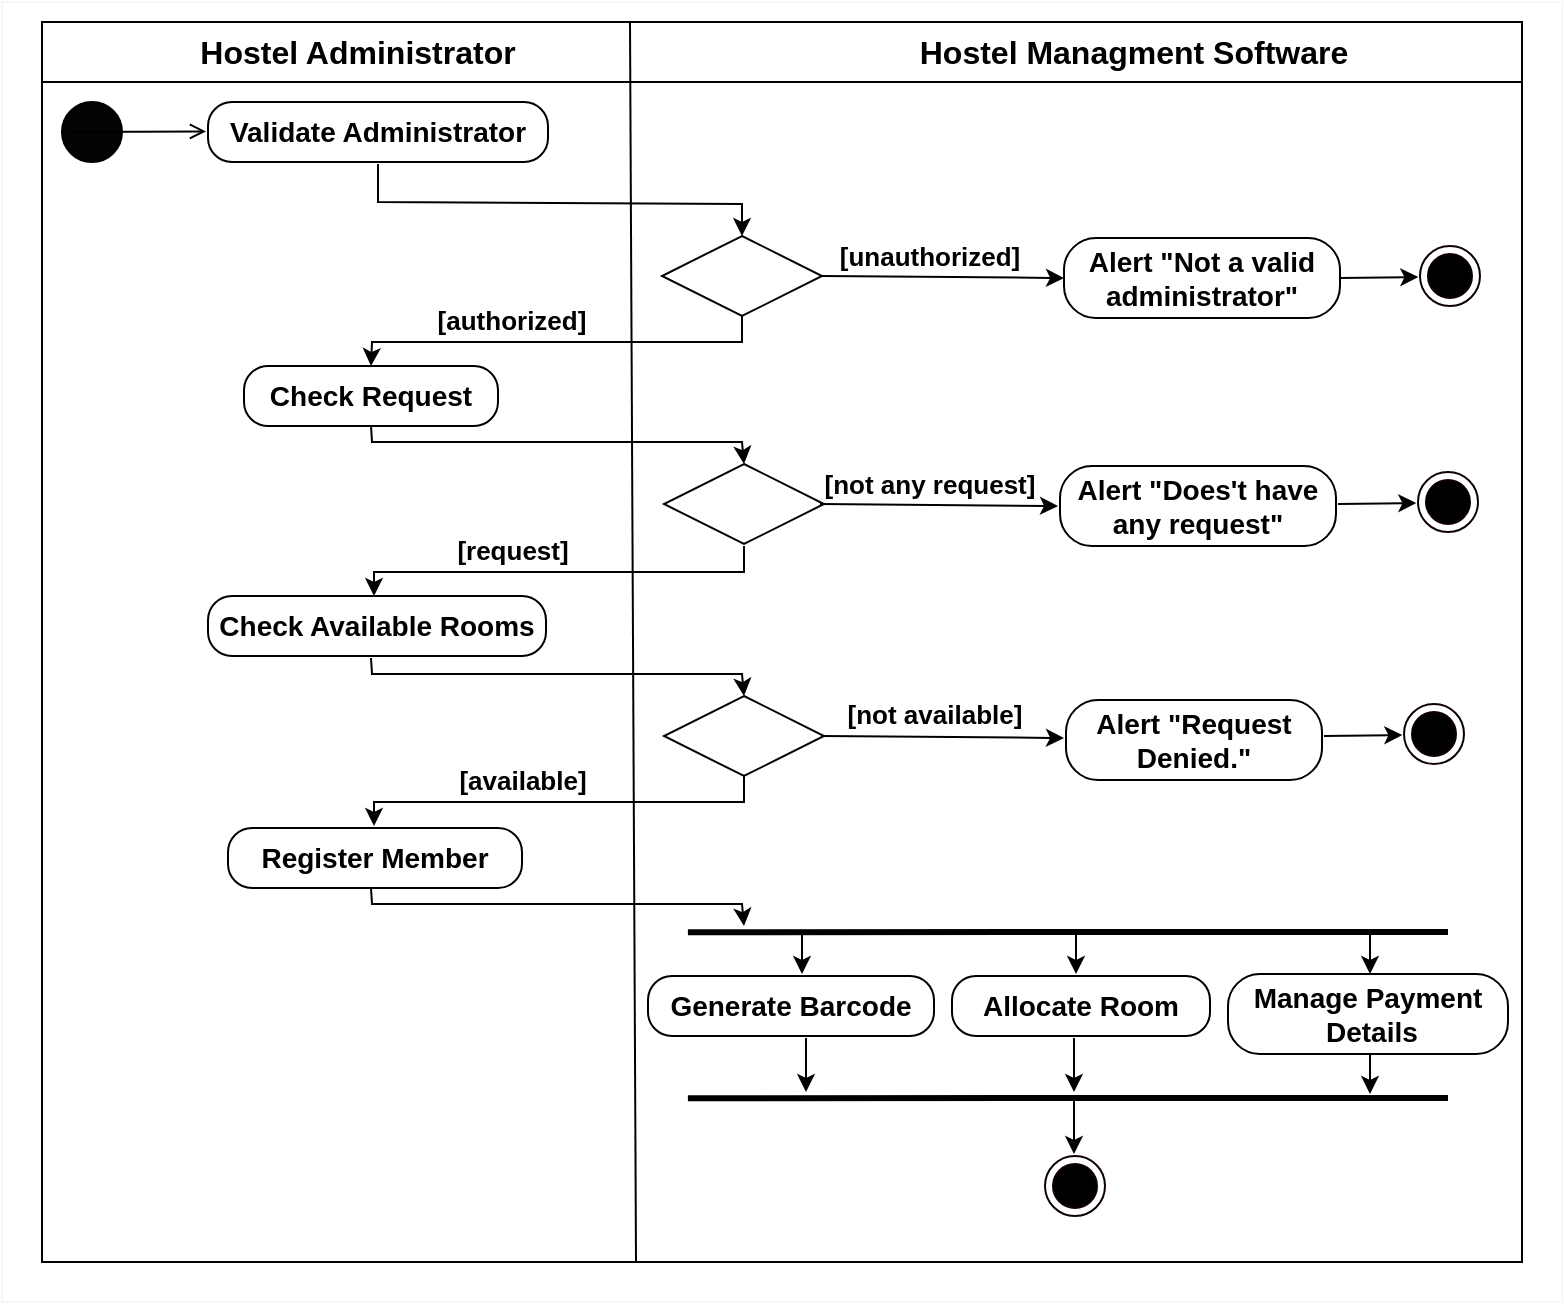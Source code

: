 <mxfile version="24.6.4" type="device">
  <diagram name="Page-1" id="ysjr2zSEf_ofs1l2SVtd">
    <mxGraphModel dx="1167" dy="619" grid="1" gridSize="10" guides="1" tooltips="1" connect="1" arrows="1" fold="1" page="1" pageScale="1" pageWidth="850" pageHeight="1100" math="0" shadow="0">
      <root>
        <mxCell id="0" />
        <mxCell id="1" parent="0" />
        <mxCell id="NzMTnD82kYPW4gIFOgjF-1" value="" style="rounded=0;whiteSpace=wrap;html=1;strokeColor=#F7F7F7;" vertex="1" parent="1">
          <mxGeometry x="40" y="20" width="780" height="650" as="geometry" />
        </mxCell>
        <mxCell id="NzMTnD82kYPW4gIFOgjF-3" value="" style="swimlane;whiteSpace=wrap;html=1;startSize=30;" vertex="1" parent="1">
          <mxGeometry x="60" y="30" width="740" height="620" as="geometry" />
        </mxCell>
        <mxCell id="NzMTnD82kYPW4gIFOgjF-5" value="&lt;font size=&quot;1&quot; style=&quot;&quot;&gt;&lt;b style=&quot;font-size: 16px;&quot;&gt;Hostel Administrator&lt;/b&gt;&lt;/font&gt;" style="text;html=1;align=center;verticalAlign=middle;whiteSpace=wrap;rounded=0;" vertex="1" parent="NzMTnD82kYPW4gIFOgjF-3">
          <mxGeometry x="69" width="178" height="30" as="geometry" />
        </mxCell>
        <mxCell id="NzMTnD82kYPW4gIFOgjF-6" value="&lt;font size=&quot;1&quot; style=&quot;&quot;&gt;&lt;b style=&quot;font-size: 16px;&quot;&gt;Hostel Managment Software&lt;/b&gt;&lt;/font&gt;" style="text;html=1;align=center;verticalAlign=middle;whiteSpace=wrap;rounded=0;" vertex="1" parent="NzMTnD82kYPW4gIFOgjF-3">
          <mxGeometry x="432" width="228" height="30" as="geometry" />
        </mxCell>
        <mxCell id="NzMTnD82kYPW4gIFOgjF-26" value="" style="endArrow=classic;html=1;rounded=0;entryX=0.859;entryY=0.145;entryDx=0;entryDy=0;entryPerimeter=0;" edge="1" parent="NzMTnD82kYPW4gIFOgjF-3">
          <mxGeometry width="50" height="50" relative="1" as="geometry">
            <mxPoint x="649" y="128" as="sourcePoint" />
            <mxPoint x="688.15" y="127.5" as="targetPoint" />
          </mxGeometry>
        </mxCell>
        <mxCell id="NzMTnD82kYPW4gIFOgjF-27" value="" style="ellipse;html=1;shape=endState;fillColor=#000000;strokeColor=#0F0000;" vertex="1" parent="NzMTnD82kYPW4gIFOgjF-3">
          <mxGeometry x="689" y="112" width="30" height="30" as="geometry" />
        </mxCell>
        <mxCell id="NzMTnD82kYPW4gIFOgjF-59" value="&lt;span style=&quot;font-size: 14px;&quot;&gt;&lt;b&gt;Manage Payment&lt;/b&gt;&lt;/span&gt;&lt;div&gt;&lt;span style=&quot;font-size: 14px;&quot;&gt;&lt;b&gt;&amp;nbsp;Details&lt;/b&gt;&lt;/span&gt;&lt;/div&gt;" style="rounded=1;whiteSpace=wrap;html=1;arcSize=40;" vertex="1" parent="NzMTnD82kYPW4gIFOgjF-3">
          <mxGeometry x="593" y="476" width="140" height="40" as="geometry" />
        </mxCell>
        <mxCell id="NzMTnD82kYPW4gIFOgjF-60" value="" style="endArrow=classic;html=1;rounded=0;" edge="1" parent="NzMTnD82kYPW4gIFOgjF-3">
          <mxGeometry width="50" height="50" relative="1" as="geometry">
            <mxPoint x="380" y="456" as="sourcePoint" />
            <mxPoint x="380" y="476" as="targetPoint" />
          </mxGeometry>
        </mxCell>
        <mxCell id="NzMTnD82kYPW4gIFOgjF-4" value="" style="endArrow=none;html=1;rounded=0;" edge="1" parent="1">
          <mxGeometry width="50" height="50" relative="1" as="geometry">
            <mxPoint x="357" y="650" as="sourcePoint" />
            <mxPoint x="354" y="30" as="targetPoint" />
          </mxGeometry>
        </mxCell>
        <mxCell id="NzMTnD82kYPW4gIFOgjF-7" value="" style="ellipse;html=1;fillColor=#030303;" vertex="1" parent="1">
          <mxGeometry x="70" y="70" width="30" height="30" as="geometry" />
        </mxCell>
        <mxCell id="NzMTnD82kYPW4gIFOgjF-8" value="" style="endArrow=open;html=1;rounded=0;align=center;verticalAlign=top;endFill=0;labelBackgroundColor=none;endSize=6;entryX=0.2;entryY=0.077;entryDx=0;entryDy=0;entryPerimeter=0;" edge="1" parent="1">
          <mxGeometry relative="1" as="geometry">
            <mxPoint x="142" y="84.7" as="targetPoint" />
            <mxPoint x="72" y="85" as="sourcePoint" />
          </mxGeometry>
        </mxCell>
        <mxCell id="NzMTnD82kYPW4gIFOgjF-9" value="&lt;font style=&quot;font-size: 14px;&quot;&gt;&lt;b&gt;Validate Administrator&lt;/b&gt;&lt;/font&gt;" style="rounded=1;whiteSpace=wrap;html=1;arcSize=40;" vertex="1" parent="1">
          <mxGeometry x="143" y="70" width="170" height="30" as="geometry" />
        </mxCell>
        <mxCell id="NzMTnD82kYPW4gIFOgjF-19" value="" style="rhombus;whiteSpace=wrap;html=1;" vertex="1" parent="1">
          <mxGeometry x="370" y="137" width="80" height="40" as="geometry" />
        </mxCell>
        <mxCell id="NzMTnD82kYPW4gIFOgjF-23" value="" style="endArrow=classic;html=1;rounded=0;entryX=0.5;entryY=0;entryDx=0;entryDy=0;" edge="1" parent="1" target="NzMTnD82kYPW4gIFOgjF-19">
          <mxGeometry width="50" height="50" relative="1" as="geometry">
            <mxPoint x="228" y="101" as="sourcePoint" />
            <mxPoint x="358.4" y="141.4" as="targetPoint" />
            <Array as="points">
              <mxPoint x="228" y="120" />
              <mxPoint x="410" y="121" />
            </Array>
          </mxGeometry>
        </mxCell>
        <mxCell id="NzMTnD82kYPW4gIFOgjF-24" value="" style="endArrow=classic;html=1;rounded=0;exitX=1;exitY=0.5;exitDx=0;exitDy=0;entryX=0;entryY=0.5;entryDx=0;entryDy=0;" edge="1" parent="1" source="NzMTnD82kYPW4gIFOgjF-19" target="NzMTnD82kYPW4gIFOgjF-25">
          <mxGeometry width="50" height="50" relative="1" as="geometry">
            <mxPoint x="380" y="350" as="sourcePoint" />
            <mxPoint x="430" y="300" as="targetPoint" />
          </mxGeometry>
        </mxCell>
        <mxCell id="NzMTnD82kYPW4gIFOgjF-25" value="&lt;span style=&quot;font-size: 14px;&quot;&gt;&lt;b&gt;Alert &quot;Not a valid administrator&quot;&lt;/b&gt;&lt;/span&gt;" style="rounded=1;whiteSpace=wrap;html=1;arcSize=40;" vertex="1" parent="1">
          <mxGeometry x="571" y="138" width="138" height="40" as="geometry" />
        </mxCell>
        <mxCell id="NzMTnD82kYPW4gIFOgjF-29" value="&lt;font style=&quot;font-size: 13px;&quot;&gt;&lt;b&gt;[unauthorized]&lt;/b&gt;&lt;/font&gt;" style="text;html=1;align=center;verticalAlign=middle;whiteSpace=wrap;rounded=0;" vertex="1" parent="1">
          <mxGeometry x="459" y="137" width="90" height="20" as="geometry" />
        </mxCell>
        <mxCell id="NzMTnD82kYPW4gIFOgjF-30" value="&lt;span style=&quot;font-size: 14px;&quot;&gt;&lt;b&gt;Check Request&lt;/b&gt;&lt;/span&gt;" style="rounded=1;whiteSpace=wrap;html=1;arcSize=40;" vertex="1" parent="1">
          <mxGeometry x="161" y="202" width="127" height="30" as="geometry" />
        </mxCell>
        <mxCell id="NzMTnD82kYPW4gIFOgjF-31" value="" style="endArrow=classic;html=1;rounded=0;entryX=0.5;entryY=0;entryDx=0;entryDy=0;exitX=0.5;exitY=1;exitDx=0;exitDy=0;" edge="1" parent="1" source="NzMTnD82kYPW4gIFOgjF-19" target="NzMTnD82kYPW4gIFOgjF-30">
          <mxGeometry width="50" height="50" relative="1" as="geometry">
            <mxPoint x="360" y="330" as="sourcePoint" />
            <mxPoint x="410" y="280" as="targetPoint" />
            <Array as="points">
              <mxPoint x="410" y="190" />
              <mxPoint x="225" y="190" />
            </Array>
          </mxGeometry>
        </mxCell>
        <mxCell id="NzMTnD82kYPW4gIFOgjF-32" value="&lt;font style=&quot;font-size: 13px;&quot;&gt;&lt;b&gt;[authorized]&lt;/b&gt;&lt;/font&gt;" style="text;html=1;align=center;verticalAlign=middle;whiteSpace=wrap;rounded=0;" vertex="1" parent="1">
          <mxGeometry x="250" y="169" width="90" height="20" as="geometry" />
        </mxCell>
        <mxCell id="NzMTnD82kYPW4gIFOgjF-33" value="" style="rhombus;whiteSpace=wrap;html=1;" vertex="1" parent="1">
          <mxGeometry x="371" y="251" width="80" height="40" as="geometry" />
        </mxCell>
        <mxCell id="NzMTnD82kYPW4gIFOgjF-35" value="" style="endArrow=classic;html=1;rounded=0;exitX=0.5;exitY=1;exitDx=0;exitDy=0;entryX=0.5;entryY=0;entryDx=0;entryDy=0;" edge="1" parent="1">
          <mxGeometry width="50" height="50" relative="1" as="geometry">
            <mxPoint x="224.5" y="232" as="sourcePoint" />
            <mxPoint x="411" y="251" as="targetPoint" />
            <Array as="points">
              <mxPoint x="225" y="240" />
              <mxPoint x="410" y="240" />
            </Array>
          </mxGeometry>
        </mxCell>
        <mxCell id="NzMTnD82kYPW4gIFOgjF-37" value="" style="endArrow=classic;html=1;rounded=0;exitX=1;exitY=0.5;exitDx=0;exitDy=0;entryX=0;entryY=0.5;entryDx=0;entryDy=0;" edge="1" parent="1">
          <mxGeometry width="50" height="50" relative="1" as="geometry">
            <mxPoint x="449" y="271" as="sourcePoint" />
            <mxPoint x="568" y="272" as="targetPoint" />
          </mxGeometry>
        </mxCell>
        <mxCell id="NzMTnD82kYPW4gIFOgjF-38" value="&lt;font style=&quot;font-size: 13px;&quot;&gt;&lt;b&gt;[not any request]&lt;/b&gt;&lt;/font&gt;" style="text;html=1;align=center;verticalAlign=middle;whiteSpace=wrap;rounded=0;" vertex="1" parent="1">
          <mxGeometry x="447" y="251" width="114" height="20" as="geometry" />
        </mxCell>
        <mxCell id="NzMTnD82kYPW4gIFOgjF-39" value="&lt;span style=&quot;font-size: 14px;&quot;&gt;&lt;b&gt;Alert &quot;Does&#39;t have any request&quot;&lt;/b&gt;&lt;/span&gt;" style="rounded=1;whiteSpace=wrap;html=1;arcSize=40;" vertex="1" parent="1">
          <mxGeometry x="569" y="252" width="138" height="40" as="geometry" />
        </mxCell>
        <mxCell id="NzMTnD82kYPW4gIFOgjF-40" value="" style="endArrow=classic;html=1;rounded=0;entryX=0.859;entryY=0.145;entryDx=0;entryDy=0;entryPerimeter=0;" edge="1" parent="1">
          <mxGeometry width="50" height="50" relative="1" as="geometry">
            <mxPoint x="708" y="271" as="sourcePoint" />
            <mxPoint x="747.15" y="270.5" as="targetPoint" />
          </mxGeometry>
        </mxCell>
        <mxCell id="NzMTnD82kYPW4gIFOgjF-41" value="" style="ellipse;html=1;shape=endState;fillColor=#000000;strokeColor=#0F0000;" vertex="1" parent="1">
          <mxGeometry x="748" y="255" width="30" height="30" as="geometry" />
        </mxCell>
        <mxCell id="NzMTnD82kYPW4gIFOgjF-42" value="" style="endArrow=classic;html=1;rounded=0;entryX=0.5;entryY=0;entryDx=0;entryDy=0;exitX=0.5;exitY=1;exitDx=0;exitDy=0;" edge="1" parent="1">
          <mxGeometry width="50" height="50" relative="1" as="geometry">
            <mxPoint x="411" y="292" as="sourcePoint" />
            <mxPoint x="226" y="317" as="targetPoint" />
            <Array as="points">
              <mxPoint x="411" y="305" />
              <mxPoint x="226" y="305" />
            </Array>
          </mxGeometry>
        </mxCell>
        <mxCell id="NzMTnD82kYPW4gIFOgjF-43" value="&lt;span style=&quot;font-size: 14px;&quot;&gt;&lt;b&gt;Check Available Rooms&lt;/b&gt;&lt;/span&gt;" style="rounded=1;whiteSpace=wrap;html=1;arcSize=40;" vertex="1" parent="1">
          <mxGeometry x="143" y="317" width="169" height="30" as="geometry" />
        </mxCell>
        <mxCell id="NzMTnD82kYPW4gIFOgjF-44" value="&lt;font style=&quot;font-size: 13px;&quot;&gt;&lt;b&gt;[request]&lt;/b&gt;&lt;/font&gt;" style="text;html=1;align=center;verticalAlign=middle;whiteSpace=wrap;rounded=0;" vertex="1" parent="1">
          <mxGeometry x="256" y="284" width="79" height="20" as="geometry" />
        </mxCell>
        <mxCell id="NzMTnD82kYPW4gIFOgjF-45" value="" style="endArrow=classic;html=1;rounded=0;exitX=0.5;exitY=1;exitDx=0;exitDy=0;entryX=0.5;entryY=0;entryDx=0;entryDy=0;" edge="1" parent="1">
          <mxGeometry width="50" height="50" relative="1" as="geometry">
            <mxPoint x="224.5" y="348" as="sourcePoint" />
            <mxPoint x="411" y="367" as="targetPoint" />
            <Array as="points">
              <mxPoint x="225" y="356" />
              <mxPoint x="410" y="356" />
            </Array>
          </mxGeometry>
        </mxCell>
        <mxCell id="NzMTnD82kYPW4gIFOgjF-46" value="" style="rhombus;whiteSpace=wrap;html=1;" vertex="1" parent="1">
          <mxGeometry x="371" y="367" width="80" height="40" as="geometry" />
        </mxCell>
        <mxCell id="NzMTnD82kYPW4gIFOgjF-47" value="" style="endArrow=classic;html=1;rounded=0;exitX=1;exitY=0.5;exitDx=0;exitDy=0;entryX=0;entryY=0.5;entryDx=0;entryDy=0;" edge="1" parent="1">
          <mxGeometry width="50" height="50" relative="1" as="geometry">
            <mxPoint x="450" y="387" as="sourcePoint" />
            <mxPoint x="571" y="388" as="targetPoint" />
          </mxGeometry>
        </mxCell>
        <mxCell id="NzMTnD82kYPW4gIFOgjF-48" value="&lt;span style=&quot;font-size: 13px;&quot;&gt;&lt;b&gt;[not available]&lt;/b&gt;&lt;/span&gt;" style="text;html=1;align=center;verticalAlign=middle;whiteSpace=wrap;rounded=0;" vertex="1" parent="1">
          <mxGeometry x="455" y="366" width="103" height="20" as="geometry" />
        </mxCell>
        <mxCell id="NzMTnD82kYPW4gIFOgjF-49" value="&lt;span style=&quot;font-size: 14px;&quot;&gt;&lt;b&gt;Alert &quot;Request Denied.&quot;&lt;/b&gt;&lt;/span&gt;" style="rounded=1;whiteSpace=wrap;html=1;arcSize=40;" vertex="1" parent="1">
          <mxGeometry x="572" y="369" width="128" height="40" as="geometry" />
        </mxCell>
        <mxCell id="NzMTnD82kYPW4gIFOgjF-50" value="" style="endArrow=classic;html=1;rounded=0;entryX=0.859;entryY=0.145;entryDx=0;entryDy=0;entryPerimeter=0;" edge="1" parent="1">
          <mxGeometry width="50" height="50" relative="1" as="geometry">
            <mxPoint x="701" y="387" as="sourcePoint" />
            <mxPoint x="740.15" y="386.5" as="targetPoint" />
          </mxGeometry>
        </mxCell>
        <mxCell id="NzMTnD82kYPW4gIFOgjF-51" value="" style="ellipse;html=1;shape=endState;fillColor=#000000;strokeColor=#0F0000;" vertex="1" parent="1">
          <mxGeometry x="741" y="371" width="30" height="30" as="geometry" />
        </mxCell>
        <mxCell id="NzMTnD82kYPW4gIFOgjF-52" value="" style="endArrow=classic;html=1;rounded=0;entryX=0.5;entryY=0;entryDx=0;entryDy=0;exitX=0.5;exitY=1;exitDx=0;exitDy=0;" edge="1" parent="1">
          <mxGeometry width="50" height="50" relative="1" as="geometry">
            <mxPoint x="411" y="407" as="sourcePoint" />
            <mxPoint x="226" y="432" as="targetPoint" />
            <Array as="points">
              <mxPoint x="411" y="420" />
              <mxPoint x="226" y="420" />
            </Array>
          </mxGeometry>
        </mxCell>
        <mxCell id="NzMTnD82kYPW4gIFOgjF-53" value="&lt;span style=&quot;font-size: 14px;&quot;&gt;&lt;b&gt;Register Member&lt;/b&gt;&lt;/span&gt;" style="rounded=1;whiteSpace=wrap;html=1;arcSize=40;" vertex="1" parent="1">
          <mxGeometry x="153" y="433" width="147" height="30" as="geometry" />
        </mxCell>
        <mxCell id="NzMTnD82kYPW4gIFOgjF-54" value="&lt;span style=&quot;font-size: 13px;&quot;&gt;&lt;b&gt;[available]&lt;/b&gt;&lt;/span&gt;" style="text;html=1;align=center;verticalAlign=middle;whiteSpace=wrap;rounded=0;" vertex="1" parent="1">
          <mxGeometry x="249" y="399" width="103" height="20" as="geometry" />
        </mxCell>
        <mxCell id="NzMTnD82kYPW4gIFOgjF-55" value="" style="endArrow=classic;html=1;rounded=0;exitX=0.5;exitY=1;exitDx=0;exitDy=0;entryX=0.5;entryY=0;entryDx=0;entryDy=0;" edge="1" parent="1">
          <mxGeometry width="50" height="50" relative="1" as="geometry">
            <mxPoint x="224.5" y="463" as="sourcePoint" />
            <mxPoint x="411" y="482" as="targetPoint" />
            <Array as="points">
              <mxPoint x="225" y="471" />
              <mxPoint x="410" y="471" />
            </Array>
          </mxGeometry>
        </mxCell>
        <mxCell id="NzMTnD82kYPW4gIFOgjF-56" value="" style="endArrow=none;html=1;rounded=0;exitX=0.447;exitY=0.491;exitDx=0;exitDy=0;exitPerimeter=0;strokeWidth=3;" edge="1" parent="1">
          <mxGeometry width="50" height="50" relative="1" as="geometry">
            <mxPoint x="382.95" y="485.1" as="sourcePoint" />
            <mxPoint x="763" y="485" as="targetPoint" />
          </mxGeometry>
        </mxCell>
        <mxCell id="NzMTnD82kYPW4gIFOgjF-57" value="&lt;span style=&quot;font-size: 14px;&quot;&gt;&lt;b&gt;Generate Barcode&lt;/b&gt;&lt;/span&gt;" style="rounded=1;whiteSpace=wrap;html=1;arcSize=40;" vertex="1" parent="1">
          <mxGeometry x="363" y="507" width="143" height="30" as="geometry" />
        </mxCell>
        <mxCell id="NzMTnD82kYPW4gIFOgjF-58" value="&lt;span style=&quot;font-size: 14px;&quot;&gt;&lt;b&gt;Allocate Room&lt;/b&gt;&lt;/span&gt;" style="rounded=1;whiteSpace=wrap;html=1;arcSize=40;" vertex="1" parent="1">
          <mxGeometry x="515" y="507" width="129" height="30" as="geometry" />
        </mxCell>
        <mxCell id="NzMTnD82kYPW4gIFOgjF-62" value="" style="endArrow=classic;html=1;rounded=0;" edge="1" parent="1">
          <mxGeometry width="50" height="50" relative="1" as="geometry">
            <mxPoint x="577" y="486" as="sourcePoint" />
            <mxPoint x="577" y="506" as="targetPoint" />
          </mxGeometry>
        </mxCell>
        <mxCell id="NzMTnD82kYPW4gIFOgjF-63" value="" style="endArrow=classic;html=1;rounded=0;" edge="1" parent="1">
          <mxGeometry width="50" height="50" relative="1" as="geometry">
            <mxPoint x="724" y="486" as="sourcePoint" />
            <mxPoint x="724" y="506" as="targetPoint" />
          </mxGeometry>
        </mxCell>
        <mxCell id="NzMTnD82kYPW4gIFOgjF-65" value="" style="endArrow=classic;html=1;rounded=0;" edge="1" parent="1">
          <mxGeometry width="50" height="50" relative="1" as="geometry">
            <mxPoint x="576" y="538" as="sourcePoint" />
            <mxPoint x="576" y="565" as="targetPoint" />
          </mxGeometry>
        </mxCell>
        <mxCell id="NzMTnD82kYPW4gIFOgjF-66" value="" style="endArrow=classic;html=1;rounded=0;" edge="1" parent="1">
          <mxGeometry width="50" height="50" relative="1" as="geometry">
            <mxPoint x="724" y="546" as="sourcePoint" />
            <mxPoint x="724" y="566" as="targetPoint" />
          </mxGeometry>
        </mxCell>
        <mxCell id="NzMTnD82kYPW4gIFOgjF-67" value="" style="endArrow=none;html=1;rounded=0;exitX=0.447;exitY=0.491;exitDx=0;exitDy=0;exitPerimeter=0;strokeWidth=3;" edge="1" parent="1">
          <mxGeometry width="50" height="50" relative="1" as="geometry">
            <mxPoint x="382.95" y="568.1" as="sourcePoint" />
            <mxPoint x="763" y="568" as="targetPoint" />
          </mxGeometry>
        </mxCell>
        <mxCell id="NzMTnD82kYPW4gIFOgjF-68" value="" style="endArrow=classic;html=1;rounded=0;" edge="1" parent="1">
          <mxGeometry width="50" height="50" relative="1" as="geometry">
            <mxPoint x="442" y="538" as="sourcePoint" />
            <mxPoint x="442" y="565" as="targetPoint" />
          </mxGeometry>
        </mxCell>
        <mxCell id="NzMTnD82kYPW4gIFOgjF-69" value="" style="endArrow=classic;html=1;rounded=0;" edge="1" parent="1">
          <mxGeometry width="50" height="50" relative="1" as="geometry">
            <mxPoint x="576" y="569" as="sourcePoint" />
            <mxPoint x="576" y="596" as="targetPoint" />
          </mxGeometry>
        </mxCell>
        <mxCell id="NzMTnD82kYPW4gIFOgjF-70" value="" style="ellipse;html=1;shape=endState;fillColor=#000000;strokeColor=#0F0000;" vertex="1" parent="1">
          <mxGeometry x="561.5" y="597" width="30" height="30" as="geometry" />
        </mxCell>
      </root>
    </mxGraphModel>
  </diagram>
</mxfile>
